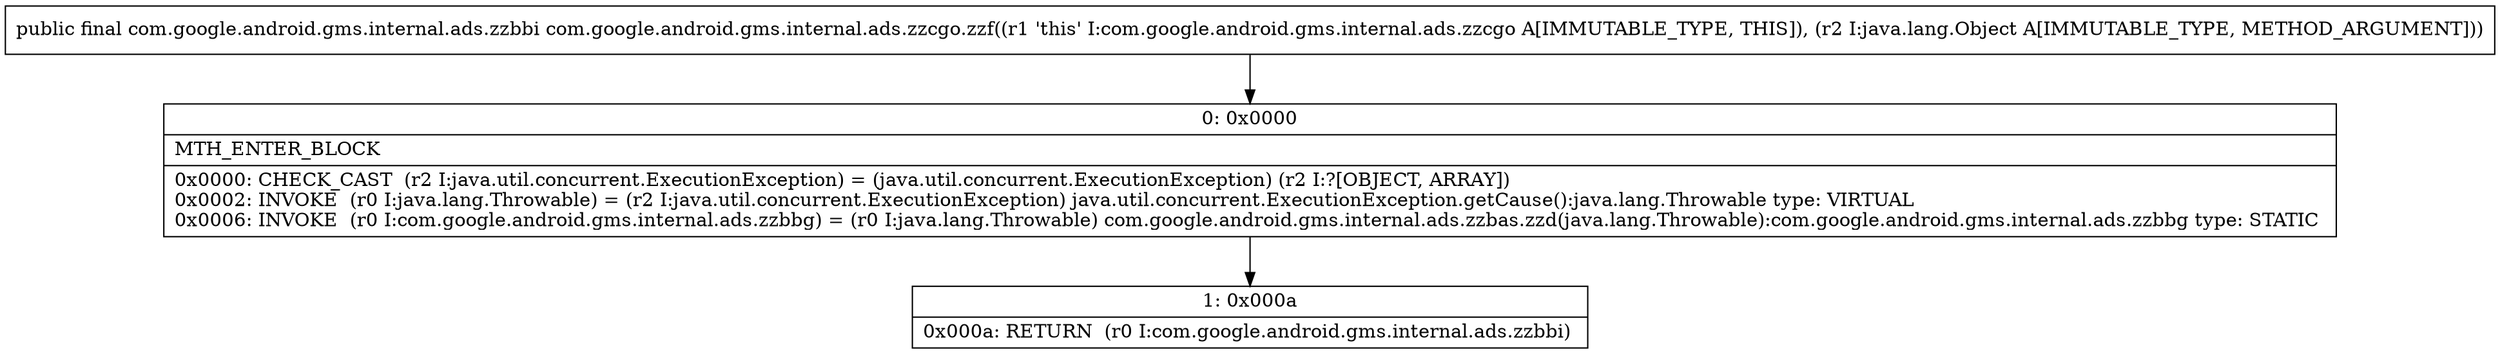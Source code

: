 digraph "CFG forcom.google.android.gms.internal.ads.zzcgo.zzf(Ljava\/lang\/Object;)Lcom\/google\/android\/gms\/internal\/ads\/zzbbi;" {
Node_0 [shape=record,label="{0\:\ 0x0000|MTH_ENTER_BLOCK\l|0x0000: CHECK_CAST  (r2 I:java.util.concurrent.ExecutionException) = (java.util.concurrent.ExecutionException) (r2 I:?[OBJECT, ARRAY]) \l0x0002: INVOKE  (r0 I:java.lang.Throwable) = (r2 I:java.util.concurrent.ExecutionException) java.util.concurrent.ExecutionException.getCause():java.lang.Throwable type: VIRTUAL \l0x0006: INVOKE  (r0 I:com.google.android.gms.internal.ads.zzbbg) = (r0 I:java.lang.Throwable) com.google.android.gms.internal.ads.zzbas.zzd(java.lang.Throwable):com.google.android.gms.internal.ads.zzbbg type: STATIC \l}"];
Node_1 [shape=record,label="{1\:\ 0x000a|0x000a: RETURN  (r0 I:com.google.android.gms.internal.ads.zzbbi) \l}"];
MethodNode[shape=record,label="{public final com.google.android.gms.internal.ads.zzbbi com.google.android.gms.internal.ads.zzcgo.zzf((r1 'this' I:com.google.android.gms.internal.ads.zzcgo A[IMMUTABLE_TYPE, THIS]), (r2 I:java.lang.Object A[IMMUTABLE_TYPE, METHOD_ARGUMENT])) }"];
MethodNode -> Node_0;
Node_0 -> Node_1;
}

